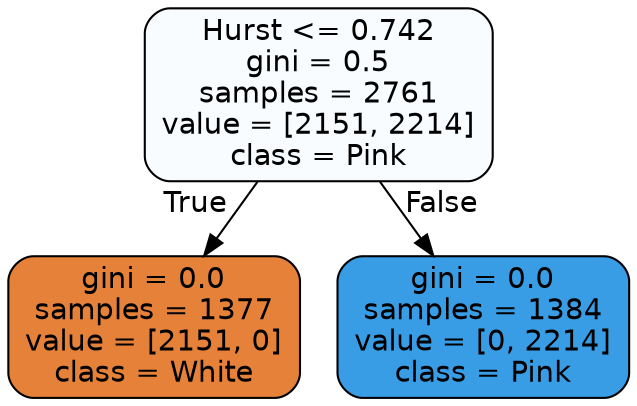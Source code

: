 digraph Tree {
node [shape=box, style="filled, rounded", color="black", fontname=helvetica] ;
edge [fontname=helvetica] ;
0 [label="Hurst <= 0.742\ngini = 0.5\nsamples = 2761\nvalue = [2151, 2214]\nclass = Pink", fillcolor="#399de507"] ;
1 [label="gini = 0.0\nsamples = 1377\nvalue = [2151, 0]\nclass = White", fillcolor="#e58139ff"] ;
0 -> 1 [labeldistance=2.5, labelangle=45, headlabel="True"] ;
2 [label="gini = 0.0\nsamples = 1384\nvalue = [0, 2214]\nclass = Pink", fillcolor="#399de5ff"] ;
0 -> 2 [labeldistance=2.5, labelangle=-45, headlabel="False"] ;
}